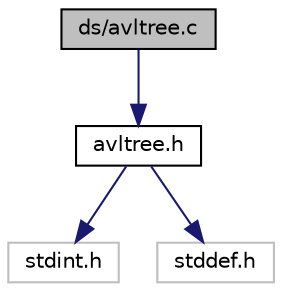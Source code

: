 digraph "ds/avltree.c"
{
 // INTERACTIVE_SVG=YES
 // LATEX_PDF_SIZE
  bgcolor="transparent";
  edge [fontname="Helvetica",fontsize="10",labelfontname="Helvetica",labelfontsize="10"];
  node [fontname="Helvetica",fontsize="10",shape=record];
  Node1 [label="ds/avltree.c",height=0.2,width=0.4,color="black", fillcolor="grey75", style="filled", fontcolor="black",tooltip="Implementation of the AVL binary search tree."];
  Node1 -> Node2 [color="midnightblue",fontsize="10",style="solid",fontname="Helvetica"];
  Node2 [label="avltree.h",height=0.2,width=0.4,color="black",URL="$avltree_8h_source.html",tooltip=" "];
  Node2 -> Node3 [color="midnightblue",fontsize="10",style="solid",fontname="Helvetica"];
  Node3 [label="stdint.h",height=0.2,width=0.4,color="grey75",tooltip=" "];
  Node2 -> Node4 [color="midnightblue",fontsize="10",style="solid",fontname="Helvetica"];
  Node4 [label="stddef.h",height=0.2,width=0.4,color="grey75",tooltip=" "];
}

